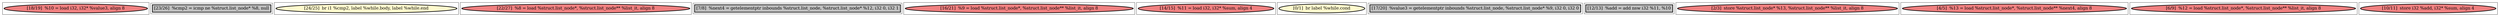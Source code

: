 
digraph G {





subgraph cluster13 {


node1365 [penwidth=3.0,fontsize=20,fillcolor=lightcoral,label="[18/19]  %10 = load i32, i32* %value3, align 8",shape=ellipse,style=filled ]



}

subgraph cluster11 {


node1363 [penwidth=3.0,fontsize=20,fillcolor=grey,label="[23/26]  %cmp2 = icmp ne %struct.list_node* %8, null",shape=rectangle,style=filled ]



}

subgraph cluster10 {


node1362 [penwidth=3.0,fontsize=20,fillcolor=lemonchiffon,label="[24/25]  br i1 %cmp2, label %while.body, label %while.end",shape=ellipse,style=filled ]



}

subgraph cluster9 {


node1361 [penwidth=3.0,fontsize=20,fillcolor=lightcoral,label="[22/27]  %8 = load %struct.list_node*, %struct.list_node** %list_it, align 8",shape=ellipse,style=filled ]



}

subgraph cluster8 {


node1360 [penwidth=3.0,fontsize=20,fillcolor=grey,label="[7/8]  %next4 = getelementptr inbounds %struct.list_node, %struct.list_node* %12, i32 0, i32 1",shape=rectangle,style=filled ]



}

subgraph cluster7 {


node1359 [penwidth=3.0,fontsize=20,fillcolor=lightcoral,label="[16/21]  %9 = load %struct.list_node*, %struct.list_node** %list_it, align 8",shape=ellipse,style=filled ]



}

subgraph cluster6 {


node1358 [penwidth=3.0,fontsize=20,fillcolor=lightcoral,label="[14/15]  %11 = load i32, i32* %sum, align 4",shape=ellipse,style=filled ]



}

subgraph cluster0 {


node1352 [penwidth=3.0,fontsize=20,fillcolor=lemonchiffon,label="[0/1]  br label %while.cond",shape=ellipse,style=filled ]



}

subgraph cluster12 {


node1364 [penwidth=3.0,fontsize=20,fillcolor=grey,label="[17/20]  %value3 = getelementptr inbounds %struct.list_node, %struct.list_node* %9, i32 0, i32 0",shape=rectangle,style=filled ]



}

subgraph cluster5 {


node1357 [penwidth=3.0,fontsize=20,fillcolor=grey,label="[12/13]  %add = add nsw i32 %11, %10",shape=rectangle,style=filled ]



}

subgraph cluster1 {


node1353 [penwidth=3.0,fontsize=20,fillcolor=lightcoral,label="[2/3]  store %struct.list_node* %13, %struct.list_node** %list_it, align 8",shape=ellipse,style=filled ]



}

subgraph cluster2 {


node1354 [penwidth=3.0,fontsize=20,fillcolor=lightcoral,label="[4/5]  %13 = load %struct.list_node*, %struct.list_node** %next4, align 8",shape=ellipse,style=filled ]



}

subgraph cluster3 {


node1355 [penwidth=3.0,fontsize=20,fillcolor=lightcoral,label="[6/9]  %12 = load %struct.list_node*, %struct.list_node** %list_it, align 8",shape=ellipse,style=filled ]



}

subgraph cluster4 {


node1356 [penwidth=3.0,fontsize=20,fillcolor=lightcoral,label="[10/11]  store i32 %add, i32* %sum, align 4",shape=ellipse,style=filled ]



}

}
